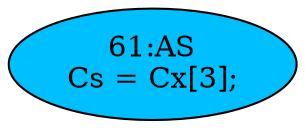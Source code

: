 strict digraph "" {
	node [label="\N"];
	"61:AS"	 [ast="<pyverilog.vparser.ast.Assign object at 0x7fdf564d13d0>",
		def_var="['Cs']",
		fillcolor=deepskyblue,
		label="61:AS
Cs = Cx[3];",
		statements="[]",
		style=filled,
		typ=Assign,
		use_var="['Cx']"];
}
